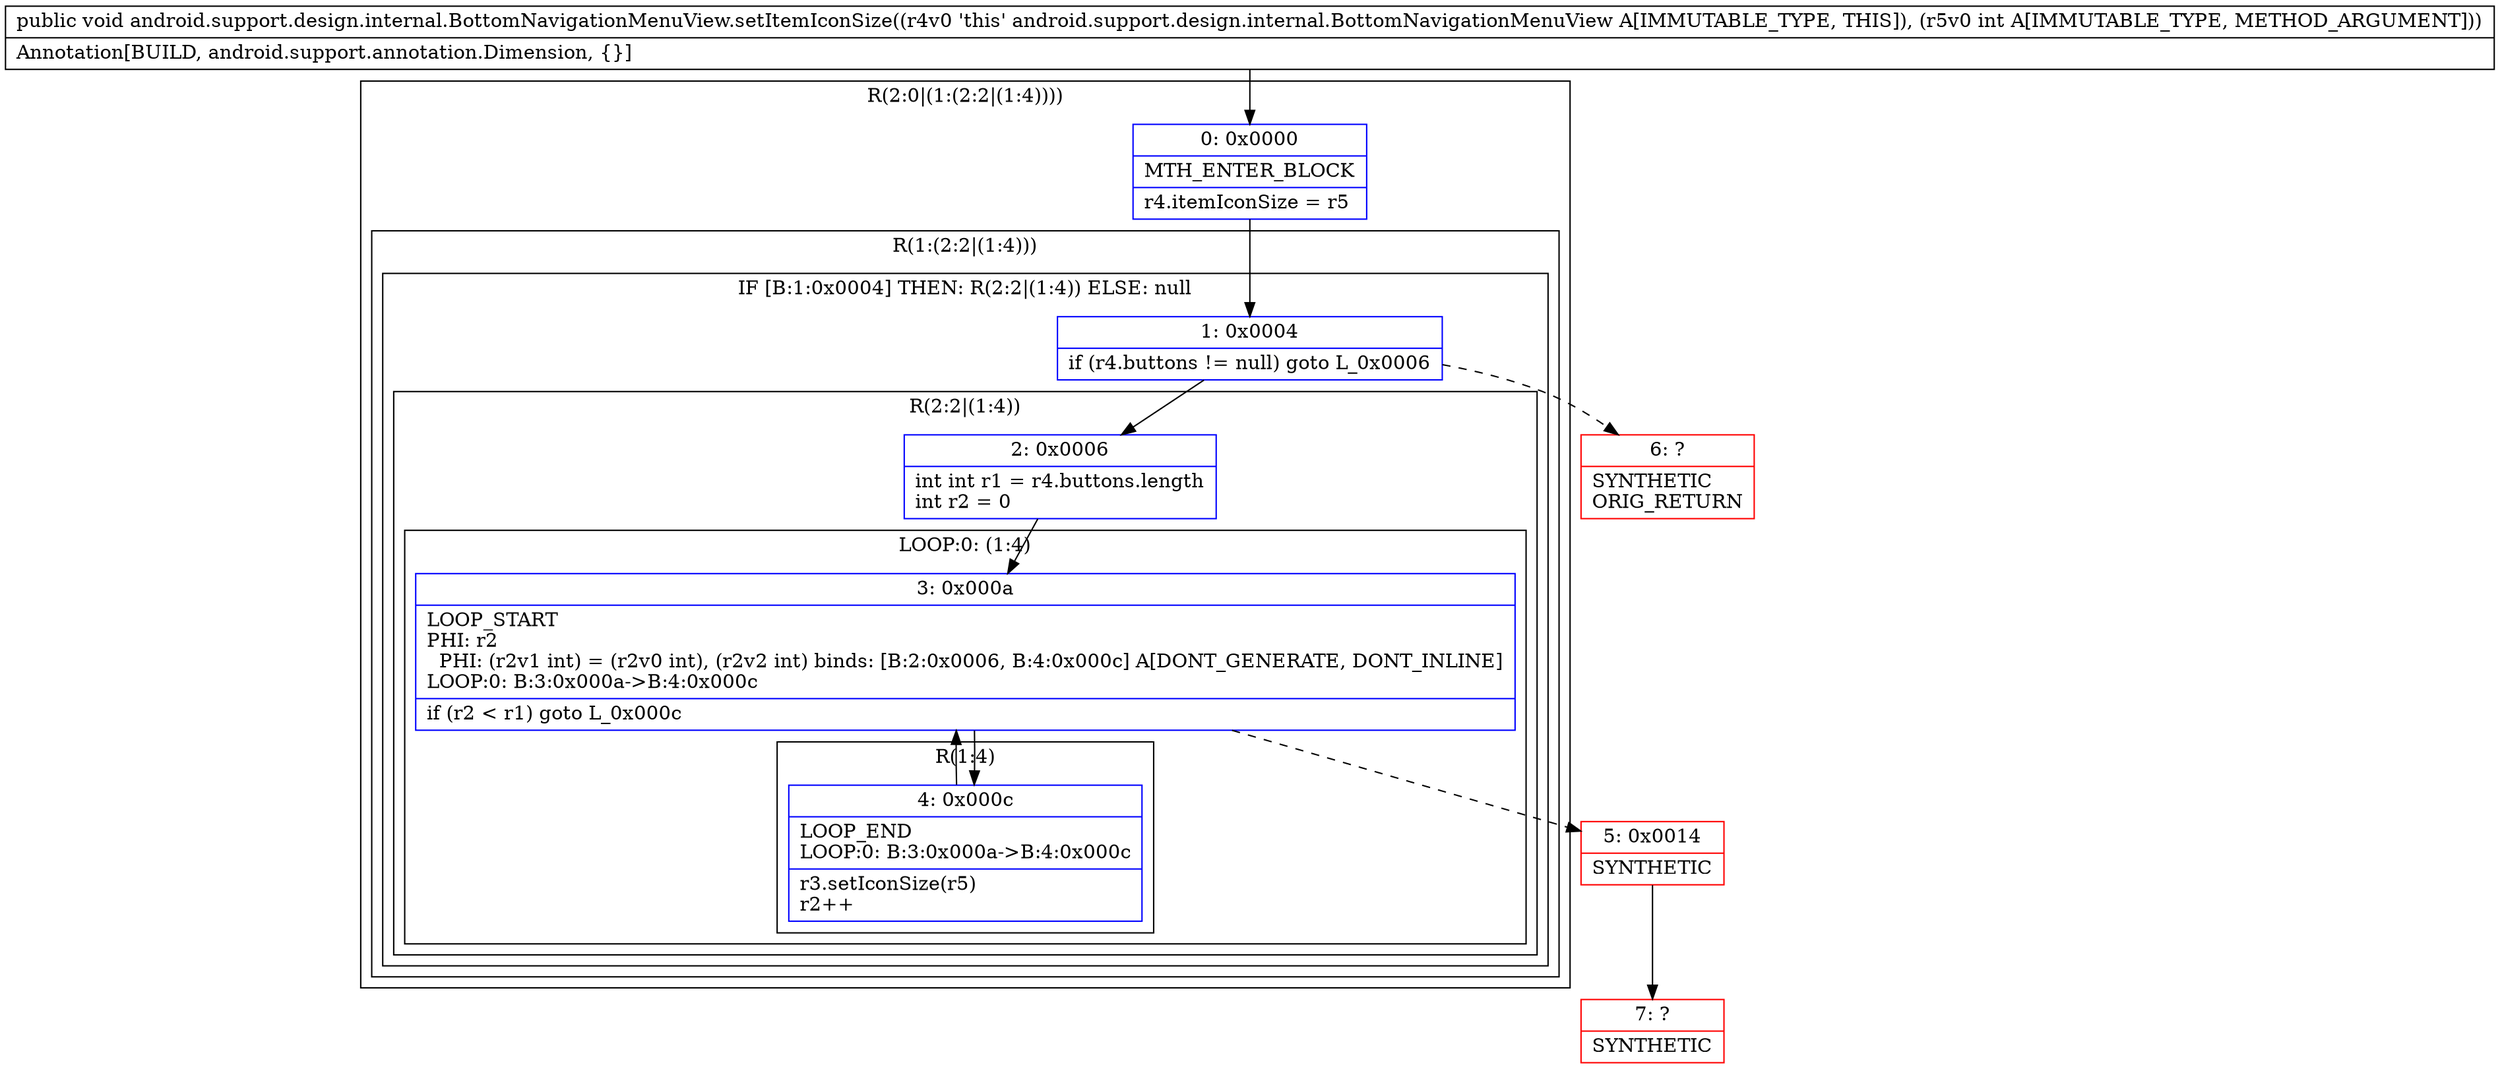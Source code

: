 digraph "CFG forandroid.support.design.internal.BottomNavigationMenuView.setItemIconSize(I)V" {
subgraph cluster_Region_544265620 {
label = "R(2:0|(1:(2:2|(1:4))))";
node [shape=record,color=blue];
Node_0 [shape=record,label="{0\:\ 0x0000|MTH_ENTER_BLOCK\l|r4.itemIconSize = r5\l}"];
subgraph cluster_Region_922003191 {
label = "R(1:(2:2|(1:4)))";
node [shape=record,color=blue];
subgraph cluster_IfRegion_1096092800 {
label = "IF [B:1:0x0004] THEN: R(2:2|(1:4)) ELSE: null";
node [shape=record,color=blue];
Node_1 [shape=record,label="{1\:\ 0x0004|if (r4.buttons != null) goto L_0x0006\l}"];
subgraph cluster_Region_1957883607 {
label = "R(2:2|(1:4))";
node [shape=record,color=blue];
Node_2 [shape=record,label="{2\:\ 0x0006|int int r1 = r4.buttons.length\lint r2 = 0\l}"];
subgraph cluster_LoopRegion_2033050035 {
label = "LOOP:0: (1:4)";
node [shape=record,color=blue];
Node_3 [shape=record,label="{3\:\ 0x000a|LOOP_START\lPHI: r2 \l  PHI: (r2v1 int) = (r2v0 int), (r2v2 int) binds: [B:2:0x0006, B:4:0x000c] A[DONT_GENERATE, DONT_INLINE]\lLOOP:0: B:3:0x000a\-\>B:4:0x000c\l|if (r2 \< r1) goto L_0x000c\l}"];
subgraph cluster_Region_995199883 {
label = "R(1:4)";
node [shape=record,color=blue];
Node_4 [shape=record,label="{4\:\ 0x000c|LOOP_END\lLOOP:0: B:3:0x000a\-\>B:4:0x000c\l|r3.setIconSize(r5)\lr2++\l}"];
}
}
}
}
}
}
Node_5 [shape=record,color=red,label="{5\:\ 0x0014|SYNTHETIC\l}"];
Node_6 [shape=record,color=red,label="{6\:\ ?|SYNTHETIC\lORIG_RETURN\l}"];
Node_7 [shape=record,color=red,label="{7\:\ ?|SYNTHETIC\l}"];
MethodNode[shape=record,label="{public void android.support.design.internal.BottomNavigationMenuView.setItemIconSize((r4v0 'this' android.support.design.internal.BottomNavigationMenuView A[IMMUTABLE_TYPE, THIS]), (r5v0 int A[IMMUTABLE_TYPE, METHOD_ARGUMENT]))  | Annotation[BUILD, android.support.annotation.Dimension, \{\}]\l}"];
MethodNode -> Node_0;
Node_0 -> Node_1;
Node_1 -> Node_2;
Node_1 -> Node_6[style=dashed];
Node_2 -> Node_3;
Node_3 -> Node_4;
Node_3 -> Node_5[style=dashed];
Node_4 -> Node_3;
Node_5 -> Node_7;
}

